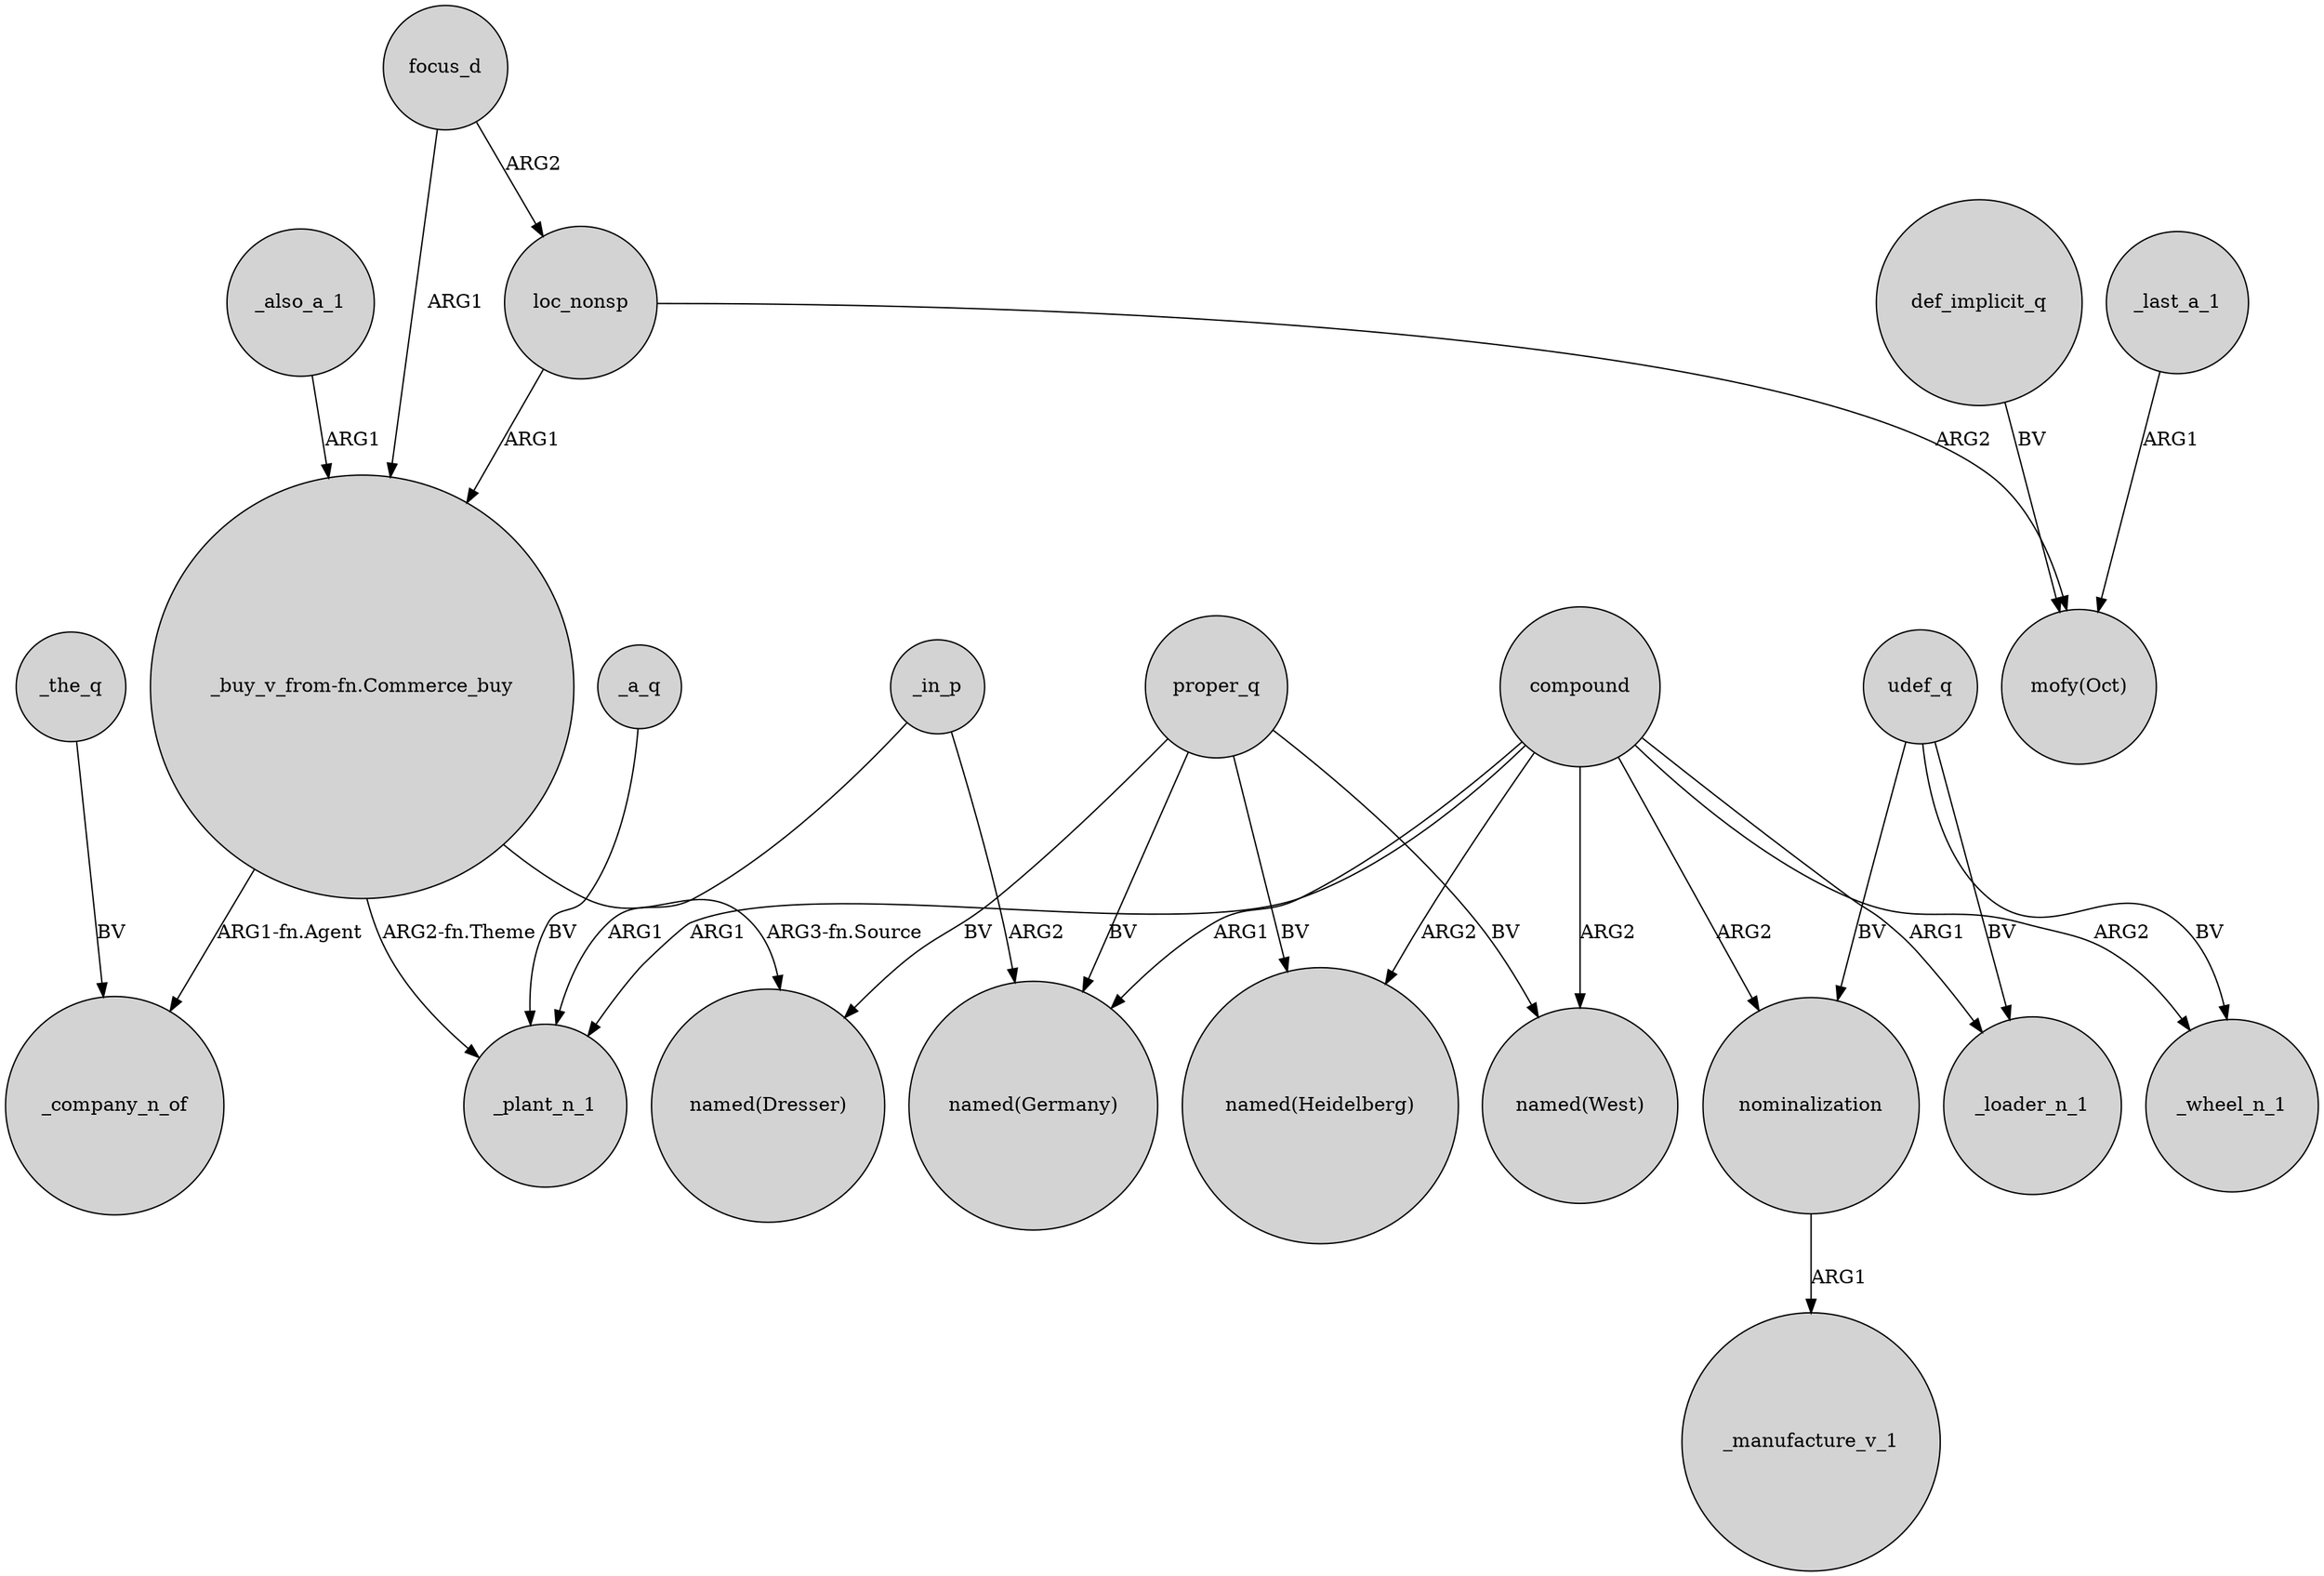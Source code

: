 digraph {
	node [shape=circle style=filled]
	_also_a_1 -> "_buy_v_from-fn.Commerce_buy" [label=ARG1]
	focus_d -> loc_nonsp [label=ARG2]
	compound -> "named(West)" [label=ARG2]
	loc_nonsp -> "_buy_v_from-fn.Commerce_buy" [label=ARG1]
	proper_q -> "named(Dresser)" [label=BV]
	focus_d -> "_buy_v_from-fn.Commerce_buy" [label=ARG1]
	proper_q -> "named(Germany)" [label=BV]
	"_buy_v_from-fn.Commerce_buy" -> "named(Dresser)" [label="ARG3-fn.Source"]
	def_implicit_q -> "mofy(Oct)" [label=BV]
	proper_q -> "named(Heidelberg)" [label=BV]
	udef_q -> _wheel_n_1 [label=BV]
	nominalization -> _manufacture_v_1 [label=ARG1]
	compound -> nominalization [label=ARG2]
	_in_p -> "named(Germany)" [label=ARG2]
	compound -> _plant_n_1 [label=ARG1]
	proper_q -> "named(West)" [label=BV]
	_the_q -> _company_n_of [label=BV]
	"_buy_v_from-fn.Commerce_buy" -> _plant_n_1 [label="ARG2-fn.Theme"]
	_in_p -> _plant_n_1 [label=ARG1]
	_last_a_1 -> "mofy(Oct)" [label=ARG1]
	udef_q -> _loader_n_1 [label=BV]
	compound -> "named(Heidelberg)" [label=ARG2]
	compound -> "named(Germany)" [label=ARG1]
	udef_q -> nominalization [label=BV]
	compound -> _loader_n_1 [label=ARG1]
	"_buy_v_from-fn.Commerce_buy" -> _company_n_of [label="ARG1-fn.Agent"]
	loc_nonsp -> "mofy(Oct)" [label=ARG2]
	compound -> _wheel_n_1 [label=ARG2]
	_a_q -> _plant_n_1 [label=BV]
}
